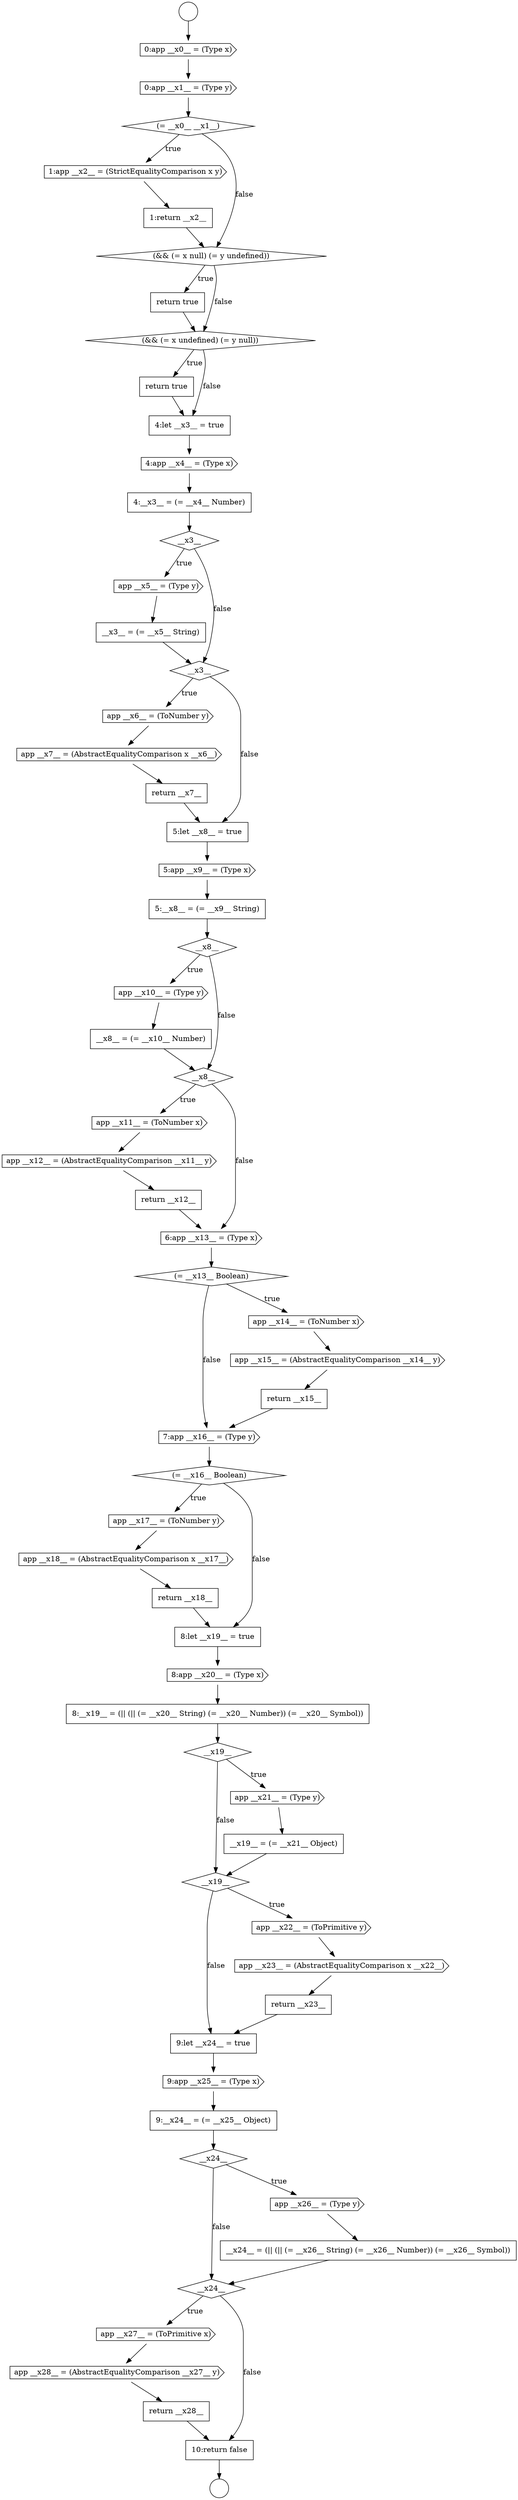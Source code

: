 digraph {
  node606 [shape=cds, label=<<font color="black">app __x15__ = (AbstractEqualityComparison __x14__ y)</font>> color="black" fillcolor="white" style=filled]
  node602 [shape=none, margin=0, label=<<font color="black">
    <table border="0" cellborder="1" cellspacing="0" cellpadding="10">
      <tr><td align="left">return __x12__</td></tr>
    </table>
  </font>> color="black" fillcolor="white" style=filled]
  node590 [shape=cds, label=<<font color="black">app __x6__ = (ToNumber y)</font>> color="black" fillcolor="white" style=filled]
  node608 [shape=cds, label=<<font color="black">7:app __x16__ = (Type y)</font>> color="black" fillcolor="white" style=filled]
  node580 [shape=none, margin=0, label=<<font color="black">
    <table border="0" cellborder="1" cellspacing="0" cellpadding="10">
      <tr><td align="left">return true</td></tr>
    </table>
  </font>> color="black" fillcolor="white" style=filled]
  node592 [shape=none, margin=0, label=<<font color="black">
    <table border="0" cellborder="1" cellspacing="0" cellpadding="10">
      <tr><td align="left">return __x7__</td></tr>
    </table>
  </font>> color="black" fillcolor="white" style=filled]
  node629 [shape=diamond, label=<<font color="black">__x24__</font>> color="black" fillcolor="white" style=filled]
  node628 [shape=none, margin=0, label=<<font color="black">
    <table border="0" cellborder="1" cellspacing="0" cellpadding="10">
      <tr><td align="left">__x24__ = (|| (|| (= __x26__ String) (= __x26__ Number)) (= __x26__ Symbol))</td></tr>
    </table>
  </font>> color="black" fillcolor="white" style=filled]
  node582 [shape=none, margin=0, label=<<font color="black">
    <table border="0" cellborder="1" cellspacing="0" cellpadding="10">
      <tr><td align="left">return true</td></tr>
    </table>
  </font>> color="black" fillcolor="white" style=filled]
  node614 [shape=cds, label=<<font color="black">8:app __x20__ = (Type x)</font>> color="black" fillcolor="white" style=filled]
  node597 [shape=cds, label=<<font color="black">app __x10__ = (Type y)</font>> color="black" fillcolor="white" style=filled]
  node587 [shape=cds, label=<<font color="black">app __x5__ = (Type y)</font>> color="black" fillcolor="white" style=filled]
  node619 [shape=diamond, label=<<font color="black">__x19__</font>> color="black" fillcolor="white" style=filled]
  node591 [shape=cds, label=<<font color="black">app __x7__ = (AbstractEqualityComparison x __x6__)</font>> color="black" fillcolor="white" style=filled]
  node623 [shape=none, margin=0, label=<<font color="black">
    <table border="0" cellborder="1" cellspacing="0" cellpadding="10">
      <tr><td align="left">9:let __x24__ = true</td></tr>
    </table>
  </font>> color="black" fillcolor="white" style=filled]
  node574 [shape=cds, label=<<font color="black">0:app __x0__ = (Type x)</font>> color="black" fillcolor="white" style=filled]
  node598 [shape=none, margin=0, label=<<font color="black">
    <table border="0" cellborder="1" cellspacing="0" cellpadding="10">
      <tr><td align="left">__x8__ = (= __x10__ Number)</td></tr>
    </table>
  </font>> color="black" fillcolor="white" style=filled]
  node630 [shape=cds, label=<<font color="black">app __x27__ = (ToPrimitive x)</font>> color="black" fillcolor="white" style=filled]
  node625 [shape=none, margin=0, label=<<font color="black">
    <table border="0" cellborder="1" cellspacing="0" cellpadding="10">
      <tr><td align="left">9:__x24__ = (= __x25__ Object)</td></tr>
    </table>
  </font>> color="black" fillcolor="white" style=filled]
  node583 [shape=none, margin=0, label=<<font color="black">
    <table border="0" cellborder="1" cellspacing="0" cellpadding="10">
      <tr><td align="left">4:let __x3__ = true</td></tr>
    </table>
  </font>> color="black" fillcolor="white" style=filled]
  node578 [shape=none, margin=0, label=<<font color="black">
    <table border="0" cellborder="1" cellspacing="0" cellpadding="10">
      <tr><td align="left">1:return __x2__</td></tr>
    </table>
  </font>> color="black" fillcolor="white" style=filled]
  node615 [shape=none, margin=0, label=<<font color="black">
    <table border="0" cellborder="1" cellspacing="0" cellpadding="10">
      <tr><td align="left">8:__x19__ = (|| (|| (= __x20__ String) (= __x20__ Number)) (= __x20__ Symbol))</td></tr>
    </table>
  </font>> color="black" fillcolor="white" style=filled]
  node593 [shape=none, margin=0, label=<<font color="black">
    <table border="0" cellborder="1" cellspacing="0" cellpadding="10">
      <tr><td align="left">5:let __x8__ = true</td></tr>
    </table>
  </font>> color="black" fillcolor="white" style=filled]
  node610 [shape=cds, label=<<font color="black">app __x17__ = (ToNumber y)</font>> color="black" fillcolor="white" style=filled]
  node622 [shape=none, margin=0, label=<<font color="black">
    <table border="0" cellborder="1" cellspacing="0" cellpadding="10">
      <tr><td align="left">return __x23__</td></tr>
    </table>
  </font>> color="black" fillcolor="white" style=filled]
  node605 [shape=cds, label=<<font color="black">app __x14__ = (ToNumber x)</font>> color="black" fillcolor="white" style=filled]
  node633 [shape=none, margin=0, label=<<font color="black">
    <table border="0" cellborder="1" cellspacing="0" cellpadding="10">
      <tr><td align="left">10:return false</td></tr>
    </table>
  </font>> color="black" fillcolor="white" style=filled]
  node586 [shape=diamond, label=<<font color="black">__x3__</font>> color="black" fillcolor="white" style=filled]
  node618 [shape=none, margin=0, label=<<font color="black">
    <table border="0" cellborder="1" cellspacing="0" cellpadding="10">
      <tr><td align="left">__x19__ = (= __x21__ Object)</td></tr>
    </table>
  </font>> color="black" fillcolor="white" style=filled]
  node573 [shape=circle label=" " color="black" fillcolor="white" style=filled]
  node601 [shape=cds, label=<<font color="black">app __x12__ = (AbstractEqualityComparison __x11__ y)</font>> color="black" fillcolor="white" style=filled]
  node584 [shape=cds, label=<<font color="black">4:app __x4__ = (Type x)</font>> color="black" fillcolor="white" style=filled]
  node577 [shape=cds, label=<<font color="black">1:app __x2__ = (StrictEqualityComparison x y)</font>> color="black" fillcolor="white" style=filled]
  node579 [shape=diamond, label=<<font color="black">(&amp;&amp; (= x null) (= y undefined))</font>> color="black" fillcolor="white" style=filled]
  node572 [shape=circle label=" " color="black" fillcolor="white" style=filled]
  node611 [shape=cds, label=<<font color="black">app __x18__ = (AbstractEqualityComparison x __x17__)</font>> color="black" fillcolor="white" style=filled]
  node604 [shape=diamond, label=<<font color="black">(= __x13__ Boolean)</font>> color="black" fillcolor="white" style=filled]
  node616 [shape=diamond, label=<<font color="black">__x19__</font>> color="black" fillcolor="white" style=filled]
  node599 [shape=diamond, label=<<font color="black">__x8__</font>> color="black" fillcolor="white" style=filled]
  node631 [shape=cds, label=<<font color="black">app __x28__ = (AbstractEqualityComparison __x27__ y)</font>> color="black" fillcolor="white" style=filled]
  node609 [shape=diamond, label=<<font color="black">(= __x16__ Boolean)</font>> color="black" fillcolor="white" style=filled]
  node594 [shape=cds, label=<<font color="black">5:app __x9__ = (Type x)</font>> color="black" fillcolor="white" style=filled]
  node621 [shape=cds, label=<<font color="black">app __x23__ = (AbstractEqualityComparison x __x22__)</font>> color="black" fillcolor="white" style=filled]
  node626 [shape=diamond, label=<<font color="black">__x24__</font>> color="black" fillcolor="white" style=filled]
  node589 [shape=diamond, label=<<font color="black">__x3__</font>> color="black" fillcolor="white" style=filled]
  node617 [shape=cds, label=<<font color="black">app __x21__ = (Type y)</font>> color="black" fillcolor="white" style=filled]
  node585 [shape=none, margin=0, label=<<font color="black">
    <table border="0" cellborder="1" cellspacing="0" cellpadding="10">
      <tr><td align="left">4:__x3__ = (= __x4__ Number)</td></tr>
    </table>
  </font>> color="black" fillcolor="white" style=filled]
  node576 [shape=diamond, label=<<font color="black">(= __x0__ __x1__)</font>> color="black" fillcolor="white" style=filled]
  node613 [shape=none, margin=0, label=<<font color="black">
    <table border="0" cellborder="1" cellspacing="0" cellpadding="10">
      <tr><td align="left">8:let __x19__ = true</td></tr>
    </table>
  </font>> color="black" fillcolor="white" style=filled]
  node600 [shape=cds, label=<<font color="black">app __x11__ = (ToNumber x)</font>> color="black" fillcolor="white" style=filled]
  node595 [shape=none, margin=0, label=<<font color="black">
    <table border="0" cellborder="1" cellspacing="0" cellpadding="10">
      <tr><td align="left">5:__x8__ = (= __x9__ String)</td></tr>
    </table>
  </font>> color="black" fillcolor="white" style=filled]
  node612 [shape=none, margin=0, label=<<font color="black">
    <table border="0" cellborder="1" cellspacing="0" cellpadding="10">
      <tr><td align="left">return __x18__</td></tr>
    </table>
  </font>> color="black" fillcolor="white" style=filled]
  node627 [shape=cds, label=<<font color="black">app __x26__ = (Type y)</font>> color="black" fillcolor="white" style=filled]
  node581 [shape=diamond, label=<<font color="black">(&amp;&amp; (= x undefined) (= y null))</font>> color="black" fillcolor="white" style=filled]
  node588 [shape=none, margin=0, label=<<font color="black">
    <table border="0" cellborder="1" cellspacing="0" cellpadding="10">
      <tr><td align="left">__x3__ = (= __x5__ String)</td></tr>
    </table>
  </font>> color="black" fillcolor="white" style=filled]
  node632 [shape=none, margin=0, label=<<font color="black">
    <table border="0" cellborder="1" cellspacing="0" cellpadding="10">
      <tr><td align="left">return __x28__</td></tr>
    </table>
  </font>> color="black" fillcolor="white" style=filled]
  node620 [shape=cds, label=<<font color="black">app __x22__ = (ToPrimitive y)</font>> color="black" fillcolor="white" style=filled]
  node603 [shape=cds, label=<<font color="black">6:app __x13__ = (Type x)</font>> color="black" fillcolor="white" style=filled]
  node624 [shape=cds, label=<<font color="black">9:app __x25__ = (Type x)</font>> color="black" fillcolor="white" style=filled]
  node575 [shape=cds, label=<<font color="black">0:app __x1__ = (Type y)</font>> color="black" fillcolor="white" style=filled]
  node596 [shape=diamond, label=<<font color="black">__x8__</font>> color="black" fillcolor="white" style=filled]
  node607 [shape=none, margin=0, label=<<font color="black">
    <table border="0" cellborder="1" cellspacing="0" cellpadding="10">
      <tr><td align="left">return __x15__</td></tr>
    </table>
  </font>> color="black" fillcolor="white" style=filled]
  node580 -> node581 [ color="black"]
  node628 -> node629 [ color="black"]
  node581 -> node582 [label=<<font color="black">true</font>> color="black"]
  node581 -> node583 [label=<<font color="black">false</font>> color="black"]
  node603 -> node604 [ color="black"]
  node576 -> node577 [label=<<font color="black">true</font>> color="black"]
  node576 -> node579 [label=<<font color="black">false</font>> color="black"]
  node602 -> node603 [ color="black"]
  node631 -> node632 [ color="black"]
  node612 -> node613 [ color="black"]
  node585 -> node586 [ color="black"]
  node611 -> node612 [ color="black"]
  node625 -> node626 [ color="black"]
  node594 -> node595 [ color="black"]
  node595 -> node596 [ color="black"]
  node587 -> node588 [ color="black"]
  node575 -> node576 [ color="black"]
  node617 -> node618 [ color="black"]
  node593 -> node594 [ color="black"]
  node590 -> node591 [ color="black"]
  node579 -> node580 [label=<<font color="black">true</font>> color="black"]
  node579 -> node581 [label=<<font color="black">false</font>> color="black"]
  node596 -> node597 [label=<<font color="black">true</font>> color="black"]
  node596 -> node599 [label=<<font color="black">false</font>> color="black"]
  node606 -> node607 [ color="black"]
  node614 -> node615 [ color="black"]
  node608 -> node609 [ color="black"]
  node622 -> node623 [ color="black"]
  node577 -> node578 [ color="black"]
  node582 -> node583 [ color="black"]
  node633 -> node573 [ color="black"]
  node600 -> node601 [ color="black"]
  node574 -> node575 [ color="black"]
  node588 -> node589 [ color="black"]
  node627 -> node628 [ color="black"]
  node607 -> node608 [ color="black"]
  node578 -> node579 [ color="black"]
  node613 -> node614 [ color="black"]
  node597 -> node598 [ color="black"]
  node601 -> node602 [ color="black"]
  node591 -> node592 [ color="black"]
  node598 -> node599 [ color="black"]
  node626 -> node627 [label=<<font color="black">true</font>> color="black"]
  node626 -> node629 [label=<<font color="black">false</font>> color="black"]
  node599 -> node600 [label=<<font color="black">true</font>> color="black"]
  node599 -> node603 [label=<<font color="black">false</font>> color="black"]
  node619 -> node620 [label=<<font color="black">true</font>> color="black"]
  node619 -> node623 [label=<<font color="black">false</font>> color="black"]
  node623 -> node624 [ color="black"]
  node616 -> node617 [label=<<font color="black">true</font>> color="black"]
  node616 -> node619 [label=<<font color="black">false</font>> color="black"]
  node583 -> node584 [ color="black"]
  node586 -> node587 [label=<<font color="black">true</font>> color="black"]
  node586 -> node589 [label=<<font color="black">false</font>> color="black"]
  node620 -> node621 [ color="black"]
  node618 -> node619 [ color="black"]
  node584 -> node585 [ color="black"]
  node629 -> node630 [label=<<font color="black">true</font>> color="black"]
  node629 -> node633 [label=<<font color="black">false</font>> color="black"]
  node605 -> node606 [ color="black"]
  node609 -> node610 [label=<<font color="black">true</font>> color="black"]
  node609 -> node613 [label=<<font color="black">false</font>> color="black"]
  node624 -> node625 [ color="black"]
  node592 -> node593 [ color="black"]
  node615 -> node616 [ color="black"]
  node572 -> node574 [ color="black"]
  node630 -> node631 [ color="black"]
  node589 -> node590 [label=<<font color="black">true</font>> color="black"]
  node589 -> node593 [label=<<font color="black">false</font>> color="black"]
  node610 -> node611 [ color="black"]
  node621 -> node622 [ color="black"]
  node604 -> node605 [label=<<font color="black">true</font>> color="black"]
  node604 -> node608 [label=<<font color="black">false</font>> color="black"]
  node632 -> node633 [ color="black"]
}
